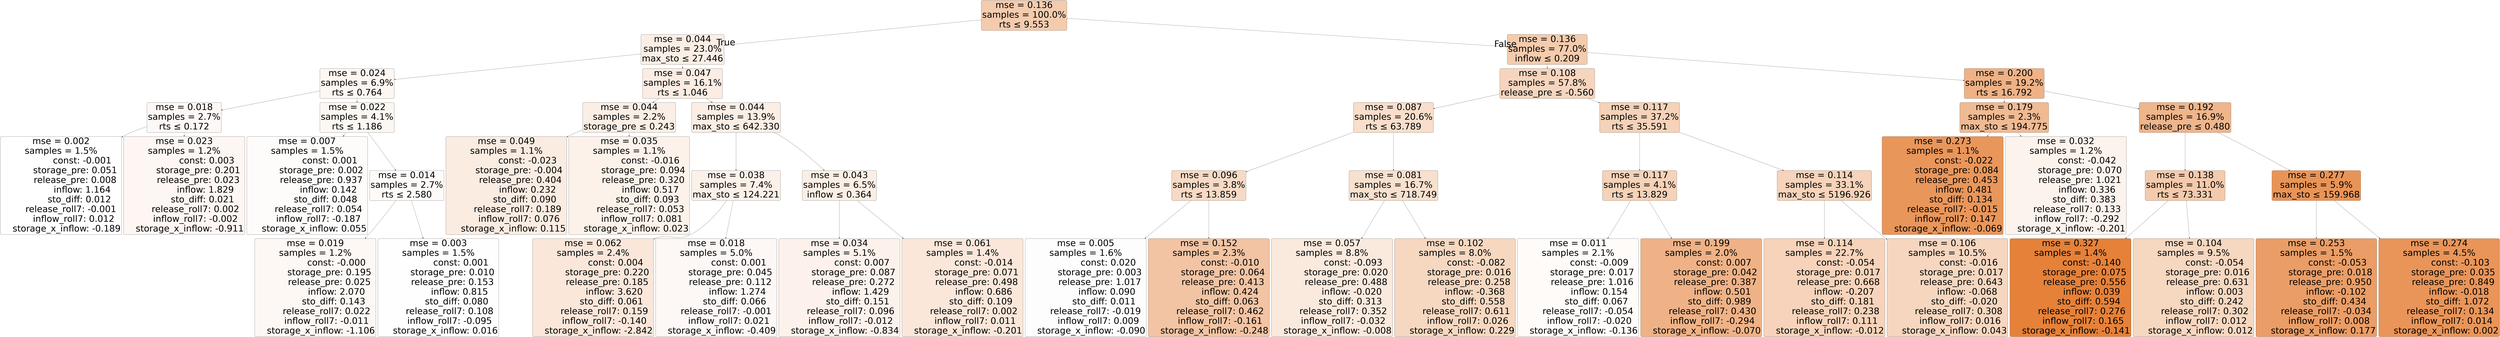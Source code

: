 digraph tree {
bgcolor="white"
dpi="450"
node [shape=rectangle, style="filled, rounded", color="black", fontname=helvetica, fontsize="80pt"] ;
edge [fontname=helvetica, fontsize="80pt"] ;
	"0" [label="mse = 0.136
samples = 100.0%
rts &le; 9.553", fillcolor="#f4cbad"]
	"1" [label="mse = 0.044
samples = 23.0%
max_sto &le; 27.446", fillcolor="#fbeee5"]
	"2" [label="mse = 0.024
samples = 6.9%
rts &le; 0.764", fillcolor="#fdf6f1"]
	"3" [label="mse = 0.018
samples = 2.7%
rts &le; 0.172", fillcolor="#fdf8f5"]
	"4" [label="mse = 0.002
samples = 1.5%
               const: -0.001
          storage_pre: 0.051
          release_pre: 0.008
               inflow: 1.164
             sto_diff: 0.012
       release_roll7: -0.001
         inflow_roll7: 0.012
    storage_x_inflow: -0.189", fillcolor="#ffffff"]
	"5" [label="mse = 0.023
samples = 1.2%
                const: 0.003
          storage_pre: 0.201
          release_pre: 0.023
               inflow: 1.829
             sto_diff: 0.021
        release_roll7: 0.002
        inflow_roll7: -0.002
    storage_x_inflow: -0.911", fillcolor="#fdf6f2"]
	"6" [label="mse = 0.022
samples = 4.1%
rts &le; 1.186", fillcolor="#fdf7f2"]
	"7" [label="mse = 0.007
samples = 1.5%
                const: 0.001
          storage_pre: 0.002
          release_pre: 0.937
               inflow: 0.142
             sto_diff: 0.048
        release_roll7: 0.054
        inflow_roll7: -0.187
     storage_x_inflow: 0.055", fillcolor="#fefcfb"]
	"8" [label="mse = 0.014
samples = 2.7%
rts &le; 2.580", fillcolor="#fefaf7"]
	"9" [label="mse = 0.019
samples = 1.2%
               const: -0.000
          storage_pre: 0.195
          release_pre: 0.025
               inflow: 2.070
             sto_diff: 0.143
        release_roll7: 0.022
        inflow_roll7: -0.011
    storage_x_inflow: -1.106", fillcolor="#fdf8f4"]
	"10" [label="mse = 0.003
samples = 1.5%
                const: 0.001
          storage_pre: 0.010
          release_pre: 0.153
               inflow: 0.815
             sto_diff: 0.080
        release_roll7: 0.108
        inflow_roll7: -0.095
     storage_x_inflow: 0.016", fillcolor="#fefefe"]
	"11" [label="mse = 0.047
samples = 16.1%
rts &le; 1.046", fillcolor="#fbede3"]
	"12" [label="mse = 0.044
samples = 2.2%
storage_pre &le; 0.243", fillcolor="#fbeee5"]
	"13" [label="mse = 0.049
samples = 1.1%
               const: -0.023
         storage_pre: -0.004
          release_pre: 0.404
               inflow: 0.232
             sto_diff: 0.090
        release_roll7: 0.189
         inflow_roll7: 0.076
     storage_x_inflow: 0.115", fillcolor="#fbece2"]
	"14" [label="mse = 0.035
samples = 1.1%
               const: -0.016
          storage_pre: 0.094
          release_pre: 0.320
               inflow: 0.517
             sto_diff: 0.093
        release_roll7: 0.053
         inflow_roll7: 0.081
     storage_x_inflow: 0.023", fillcolor="#fcf2ea"]
	"15" [label="mse = 0.044
samples = 13.9%
max_sto &le; 642.330", fillcolor="#fbeee5"]
	"16" [label="mse = 0.038
samples = 7.4%
max_sto &le; 124.221", fillcolor="#fcf1e9"]
	"17" [label="mse = 0.062
samples = 2.4%
                const: 0.004
          storage_pre: 0.220
          release_pre: 0.185
               inflow: 3.620
             sto_diff: 0.061
        release_roll7: 0.159
        inflow_roll7: -0.140
    storage_x_inflow: -2.842", fillcolor="#fae7da"]
	"18" [label="mse = 0.018
samples = 5.0%
                const: 0.001
          storage_pre: 0.045
          release_pre: 0.112
               inflow: 1.274
             sto_diff: 0.066
       release_roll7: -0.001
         inflow_roll7: 0.021
    storage_x_inflow: -0.409", fillcolor="#fdf8f5"]
	"19" [label="mse = 0.043
samples = 6.5%
inflow &le; 0.364", fillcolor="#fbefe5"]
	"20" [label="mse = 0.034
samples = 5.1%
                const: 0.007
          storage_pre: 0.087
          release_pre: 0.272
               inflow: 1.429
             sto_diff: 0.151
        release_roll7: 0.096
        inflow_roll7: -0.012
    storage_x_inflow: -0.834", fillcolor="#fcf2eb"]
	"21" [label="mse = 0.061
samples = 1.4%
               const: -0.014
          storage_pre: 0.071
          release_pre: 0.498
               inflow: 0.686
             sto_diff: 0.109
        release_roll7: 0.002
         inflow_roll7: 0.011
    storage_x_inflow: -0.201", fillcolor="#fae7da"]
	"22" [label="mse = 0.136
samples = 77.0%
inflow &le; 0.209", fillcolor="#f4cbad"]
	"23" [label="mse = 0.108
samples = 57.8%
release_pre &le; -0.560", fillcolor="#f6d5be"]
	"24" [label="mse = 0.087
samples = 20.6%
rts &le; 63.789", fillcolor="#f8decb"]
	"25" [label="mse = 0.096
samples = 3.8%
rts &le; 13.859", fillcolor="#f7dac5"]
	"26" [label="mse = 0.005
samples = 1.6%
                const: 0.020
          storage_pre: 0.003
          release_pre: 1.017
               inflow: 0.090
             sto_diff: 0.011
       release_roll7: -0.019
         inflow_roll7: 0.009
    storage_x_inflow: -0.090", fillcolor="#fefdfd"]
	"27" [label="mse = 0.152
samples = 2.3%
               const: -0.010
          storage_pre: 0.064
          release_pre: 0.413
               inflow: 0.424
             sto_diff: 0.063
        release_roll7: 0.462
        inflow_roll7: -0.161
    storage_x_inflow: -0.248", fillcolor="#f2c4a3"]
	"28" [label="mse = 0.081
samples = 16.7%
max_sto &le; 718.749", fillcolor="#f8e0ce"]
	"29" [label="mse = 0.057
samples = 8.8%
               const: -0.093
          storage_pre: 0.020
          release_pre: 0.488
              inflow: -0.020
             sto_diff: 0.313
        release_roll7: 0.352
        inflow_roll7: -0.032
    storage_x_inflow: -0.008", fillcolor="#fae9dd"]
	"30" [label="mse = 0.102
samples = 8.0%
               const: -0.082
          storage_pre: 0.016
          release_pre: 0.258
              inflow: -0.368
             sto_diff: 0.558
        release_roll7: 0.611
         inflow_roll7: 0.026
     storage_x_inflow: 0.229", fillcolor="#f6d8c1"]
	"31" [label="mse = 0.117
samples = 37.2%
rts &le; 35.591", fillcolor="#f5d2b9"]
	"32" [label="mse = 0.117
samples = 4.1%
rts &le; 13.829", fillcolor="#f5d2b8"]
	"33" [label="mse = 0.011
samples = 2.1%
               const: -0.009
          storage_pre: 0.017
          release_pre: 1.016
               inflow: 0.154
             sto_diff: 0.067
       release_roll7: -0.054
        inflow_roll7: -0.020
    storage_x_inflow: -0.136", fillcolor="#fefbf9"]
	"34" [label="mse = 0.199
samples = 2.0%
                const: 0.007
          storage_pre: 0.042
          release_pre: 0.387
               inflow: 0.501
             sto_diff: 0.989
        release_roll7: 0.430
        inflow_roll7: -0.294
    storage_x_inflow: -0.070", fillcolor="#efb286"]
	"35" [label="mse = 0.114
samples = 33.1%
max_sto &le; 5196.926", fillcolor="#f6d3ba"]
	"36" [label="mse = 0.114
samples = 22.7%
               const: -0.054
          storage_pre: 0.017
          release_pre: 0.668
              inflow: -0.207
             sto_diff: 0.181
        release_roll7: 0.238
         inflow_roll7: 0.111
    storage_x_inflow: -0.012", fillcolor="#f6d3ba"]
	"37" [label="mse = 0.106
samples = 10.5%
               const: -0.016
          storage_pre: 0.017
          release_pre: 0.643
              inflow: -0.068
            sto_diff: -0.020
        release_roll7: 0.308
         inflow_roll7: 0.016
     storage_x_inflow: 0.043", fillcolor="#f6d6bf"]
	"38" [label="mse = 0.200
samples = 19.2%
rts &le; 16.792", fillcolor="#efb286"]
	"39" [label="mse = 0.179
samples = 2.3%
max_sto &le; 194.775", fillcolor="#f0ba93"]
	"40" [label="mse = 0.273
samples = 1.1%
               const: -0.022
          storage_pre: 0.084
          release_pre: 0.453
               inflow: 0.481
             sto_diff: 0.134
       release_roll7: -0.015
         inflow_roll7: 0.147
    storage_x_inflow: -0.069", fillcolor="#e9965a"]
	"41" [label="mse = 0.032
samples = 1.2%
               const: -0.042
          storage_pre: 0.070
          release_pre: 1.021
               inflow: 0.336
             sto_diff: 0.383
        release_roll7: 0.133
        inflow_roll7: -0.292
    storage_x_inflow: -0.201", fillcolor="#fcf3ec"]
	"42" [label="mse = 0.192
samples = 16.9%
release_pre &le; 0.480", fillcolor="#efb58b"]
	"43" [label="mse = 0.138
samples = 11.0%
rts &le; 73.331", fillcolor="#f4caac"]
	"44" [label="mse = 0.327
samples = 1.4%
               const: -0.140
          storage_pre: 0.075
          release_pre: 0.556
               inflow: 0.039
             sto_diff: 0.594
        release_roll7: 0.276
         inflow_roll7: 0.165
    storage_x_inflow: -0.141", fillcolor="#e58139"]
	"45" [label="mse = 0.104
samples = 9.5%
               const: -0.054
          storage_pre: 0.016
          release_pre: 0.631
               inflow: 0.003
             sto_diff: 0.242
        release_roll7: 0.302
         inflow_roll7: 0.012
     storage_x_inflow: 0.012", fillcolor="#f6d7c0"]
	"46" [label="mse = 0.277
samples = 5.9%
max_sto &le; 159.968", fillcolor="#e99457"]
	"47" [label="mse = 0.253
samples = 1.5%
               const: -0.053
          storage_pre: 0.018
          release_pre: 0.950
              inflow: -0.102
             sto_diff: 0.434
       release_roll7: -0.034
         inflow_roll7: 0.008
     storage_x_inflow: 0.177", fillcolor="#ea9d66"]
	"48" [label="mse = 0.274
samples = 4.5%
               const: -0.103
          storage_pre: 0.035
          release_pre: 0.849
              inflow: -0.018
             sto_diff: 1.072
        release_roll7: 0.134
         inflow_roll7: 0.014
     storage_x_inflow: 0.002", fillcolor="#e99559"]

	"0" -> "1" [labeldistance=2.5, labelangle=45, headlabel="True"]
	"1" -> "2"
	"2" -> "3"
	"3" -> "4"
	"3" -> "5"
	"2" -> "6"
	"6" -> "7"
	"6" -> "8"
	"8" -> "9"
	"8" -> "10"
	"1" -> "11"
	"11" -> "12"
	"12" -> "13"
	"12" -> "14"
	"11" -> "15"
	"15" -> "16"
	"16" -> "17"
	"16" -> "18"
	"15" -> "19"
	"19" -> "20"
	"19" -> "21"
	"0" -> "22" [labeldistance=2.5, labelangle=-45, headlabel="False"]
	"22" -> "23"
	"23" -> "24"
	"24" -> "25"
	"25" -> "26"
	"25" -> "27"
	"24" -> "28"
	"28" -> "29"
	"28" -> "30"
	"23" -> "31"
	"31" -> "32"
	"32" -> "33"
	"32" -> "34"
	"31" -> "35"
	"35" -> "36"
	"35" -> "37"
	"22" -> "38"
	"38" -> "39"
	"39" -> "40"
	"39" -> "41"
	"38" -> "42"
	"42" -> "43"
	"43" -> "44"
	"43" -> "45"
	"42" -> "46"
	"46" -> "47"
	"46" -> "48"
}
